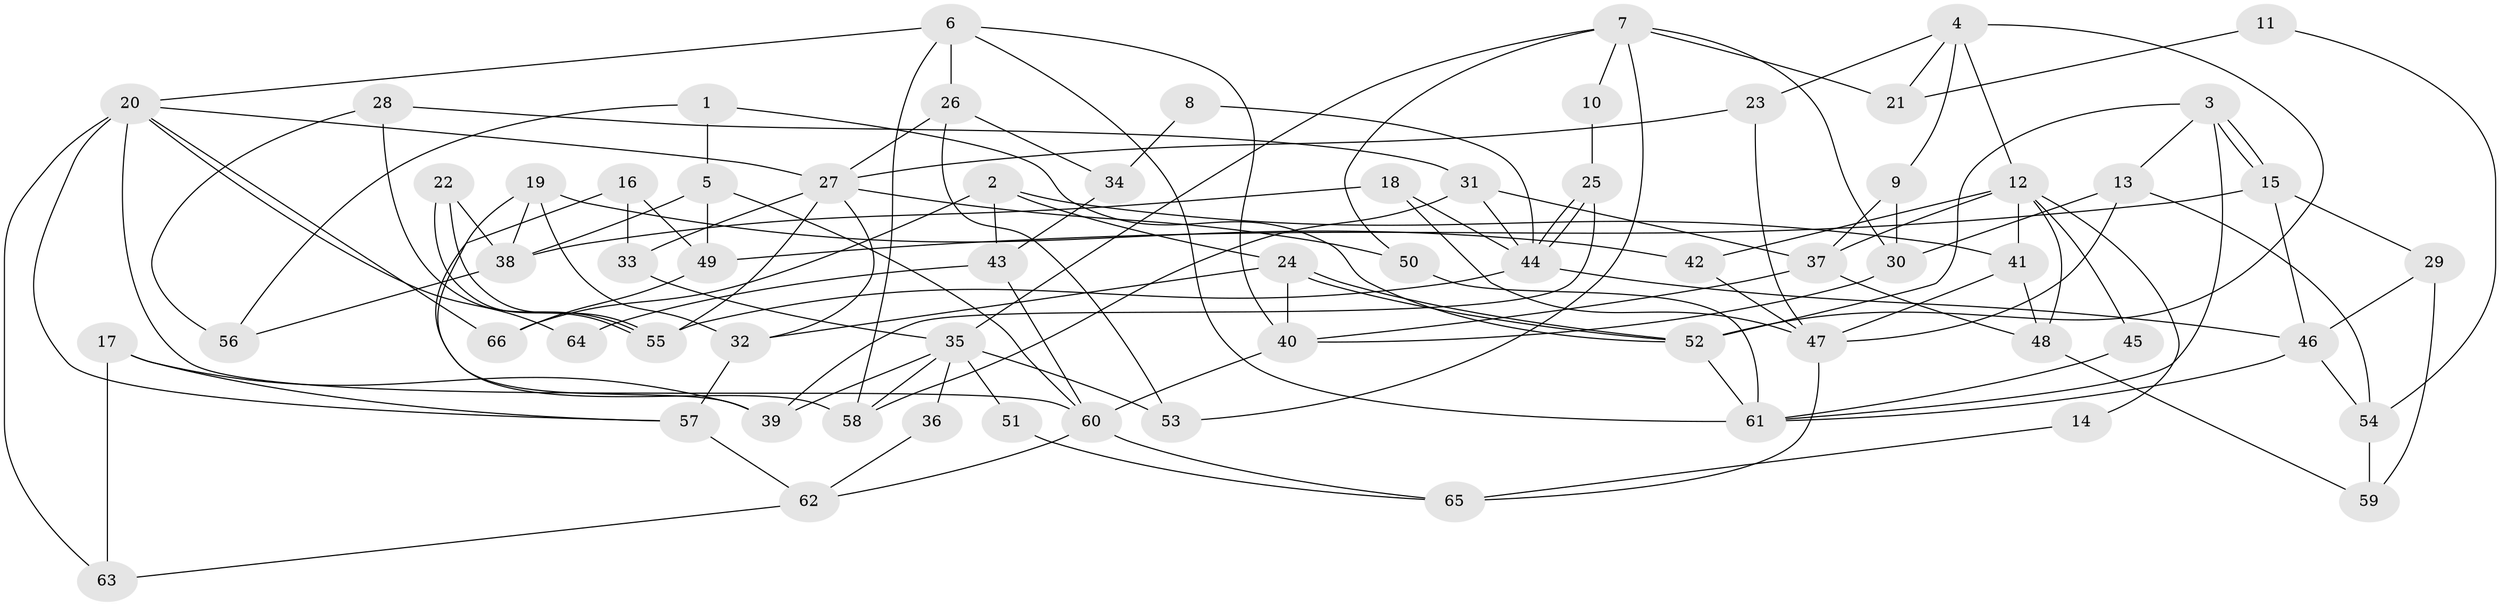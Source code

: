 // coarse degree distribution, {3: 0.175, 4: 0.15, 6: 0.15, 8: 0.1, 7: 0.15, 2: 0.1, 5: 0.175}
// Generated by graph-tools (version 1.1) at 2025/41/03/06/25 10:41:59]
// undirected, 66 vertices, 132 edges
graph export_dot {
graph [start="1"]
  node [color=gray90,style=filled];
  1;
  2;
  3;
  4;
  5;
  6;
  7;
  8;
  9;
  10;
  11;
  12;
  13;
  14;
  15;
  16;
  17;
  18;
  19;
  20;
  21;
  22;
  23;
  24;
  25;
  26;
  27;
  28;
  29;
  30;
  31;
  32;
  33;
  34;
  35;
  36;
  37;
  38;
  39;
  40;
  41;
  42;
  43;
  44;
  45;
  46;
  47;
  48;
  49;
  50;
  51;
  52;
  53;
  54;
  55;
  56;
  57;
  58;
  59;
  60;
  61;
  62;
  63;
  64;
  65;
  66;
  1 -- 52;
  1 -- 5;
  1 -- 56;
  2 -- 41;
  2 -- 24;
  2 -- 43;
  2 -- 66;
  3 -- 61;
  3 -- 15;
  3 -- 15;
  3 -- 13;
  3 -- 52;
  4 -- 12;
  4 -- 52;
  4 -- 9;
  4 -- 21;
  4 -- 23;
  5 -- 49;
  5 -- 38;
  5 -- 60;
  6 -- 61;
  6 -- 26;
  6 -- 20;
  6 -- 40;
  6 -- 58;
  7 -- 50;
  7 -- 30;
  7 -- 10;
  7 -- 21;
  7 -- 35;
  7 -- 53;
  8 -- 44;
  8 -- 34;
  9 -- 30;
  9 -- 37;
  10 -- 25;
  11 -- 54;
  11 -- 21;
  12 -- 37;
  12 -- 41;
  12 -- 14;
  12 -- 42;
  12 -- 45;
  12 -- 48;
  13 -- 47;
  13 -- 30;
  13 -- 54;
  14 -- 65;
  15 -- 46;
  15 -- 29;
  15 -- 49;
  16 -- 39;
  16 -- 49;
  16 -- 33;
  17 -- 57;
  17 -- 63;
  17 -- 39;
  18 -- 38;
  18 -- 44;
  18 -- 47;
  19 -- 32;
  19 -- 42;
  19 -- 38;
  19 -- 58;
  20 -- 27;
  20 -- 57;
  20 -- 60;
  20 -- 63;
  20 -- 64;
  20 -- 66;
  22 -- 38;
  22 -- 55;
  22 -- 55;
  23 -- 27;
  23 -- 47;
  24 -- 40;
  24 -- 52;
  24 -- 52;
  24 -- 32;
  25 -- 39;
  25 -- 44;
  25 -- 44;
  26 -- 53;
  26 -- 27;
  26 -- 34;
  27 -- 33;
  27 -- 55;
  27 -- 32;
  27 -- 50;
  28 -- 55;
  28 -- 31;
  28 -- 56;
  29 -- 59;
  29 -- 46;
  30 -- 40;
  31 -- 58;
  31 -- 37;
  31 -- 44;
  32 -- 57;
  33 -- 35;
  34 -- 43;
  35 -- 58;
  35 -- 36;
  35 -- 39;
  35 -- 51;
  35 -- 53;
  36 -- 62;
  37 -- 40;
  37 -- 48;
  38 -- 56;
  40 -- 60;
  41 -- 47;
  41 -- 48;
  42 -- 47;
  43 -- 60;
  43 -- 64;
  44 -- 46;
  44 -- 55;
  45 -- 61;
  46 -- 54;
  46 -- 61;
  47 -- 65;
  48 -- 59;
  49 -- 66;
  50 -- 61;
  51 -- 65;
  52 -- 61;
  54 -- 59;
  57 -- 62;
  60 -- 62;
  60 -- 65;
  62 -- 63;
}
